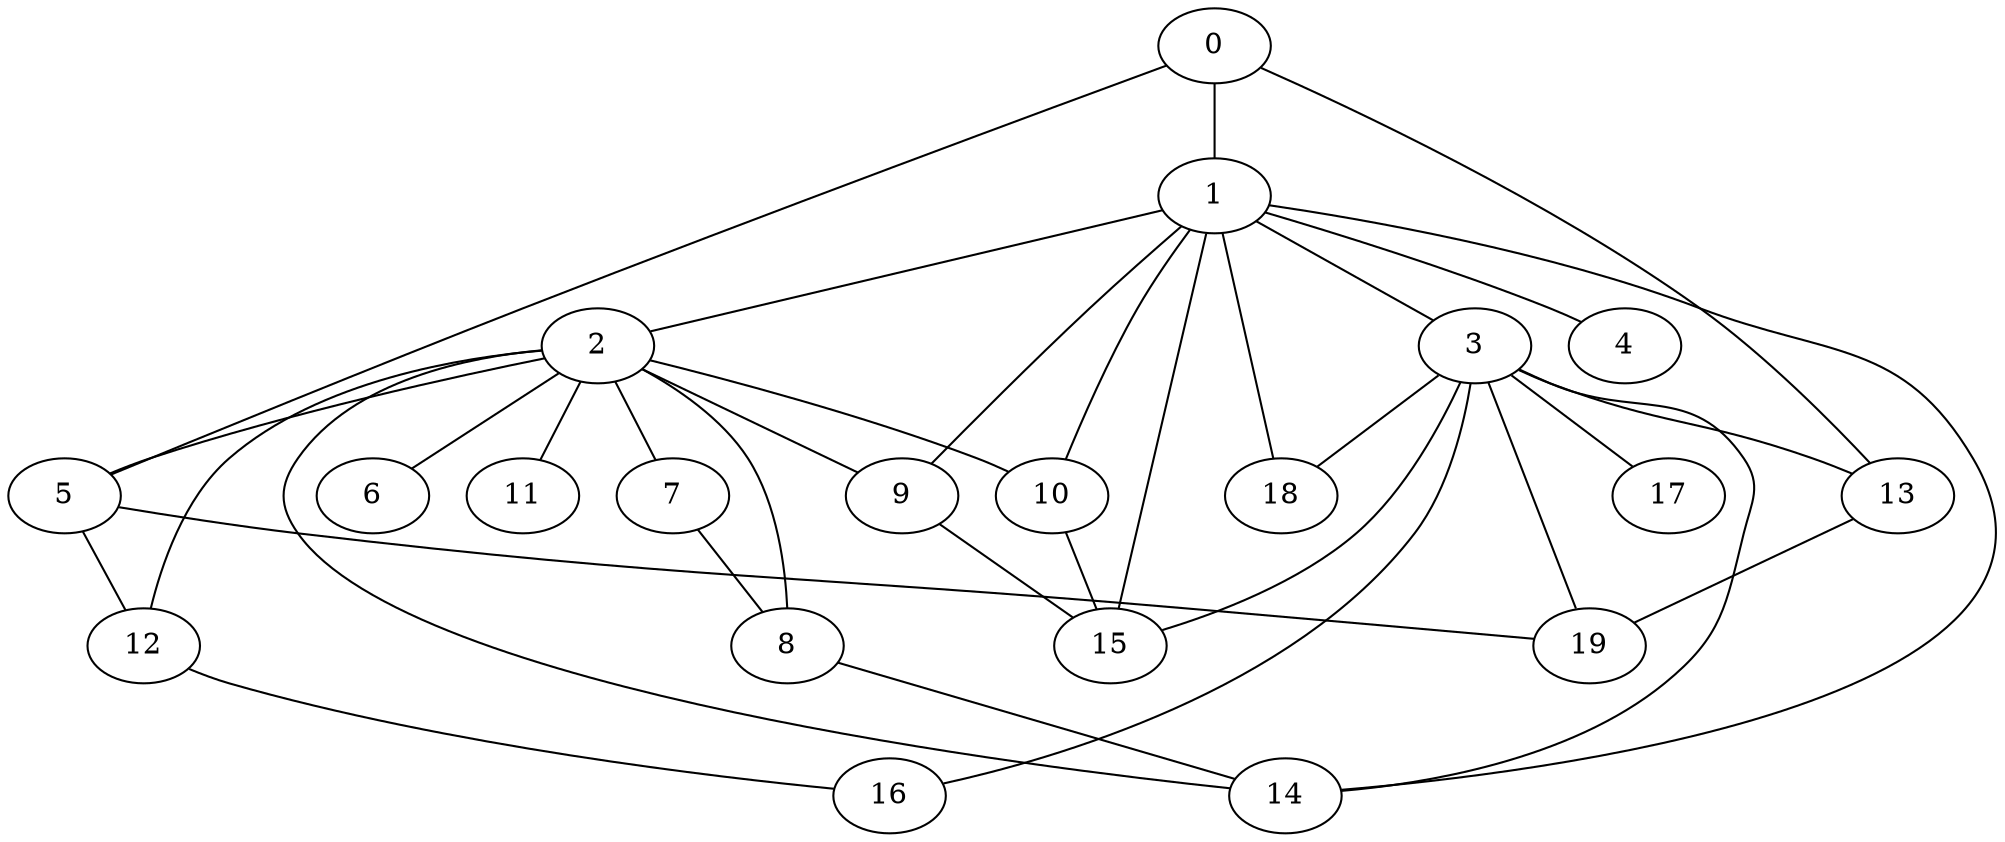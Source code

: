
graph graphname {
    0 -- 1
0 -- 13
0 -- 5
1 -- 2
1 -- 3
1 -- 4
1 -- 14
1 -- 15
1 -- 18
1 -- 10
1 -- 9
2 -- 5
2 -- 6
2 -- 7
2 -- 8
2 -- 9
2 -- 10
2 -- 11
2 -- 12
2 -- 14
3 -- 13
3 -- 14
3 -- 15
3 -- 16
3 -- 17
3 -- 18
3 -- 19
5 -- 19
5 -- 12
7 -- 8
8 -- 14
9 -- 15
10 -- 15
12 -- 16
13 -- 19

}
